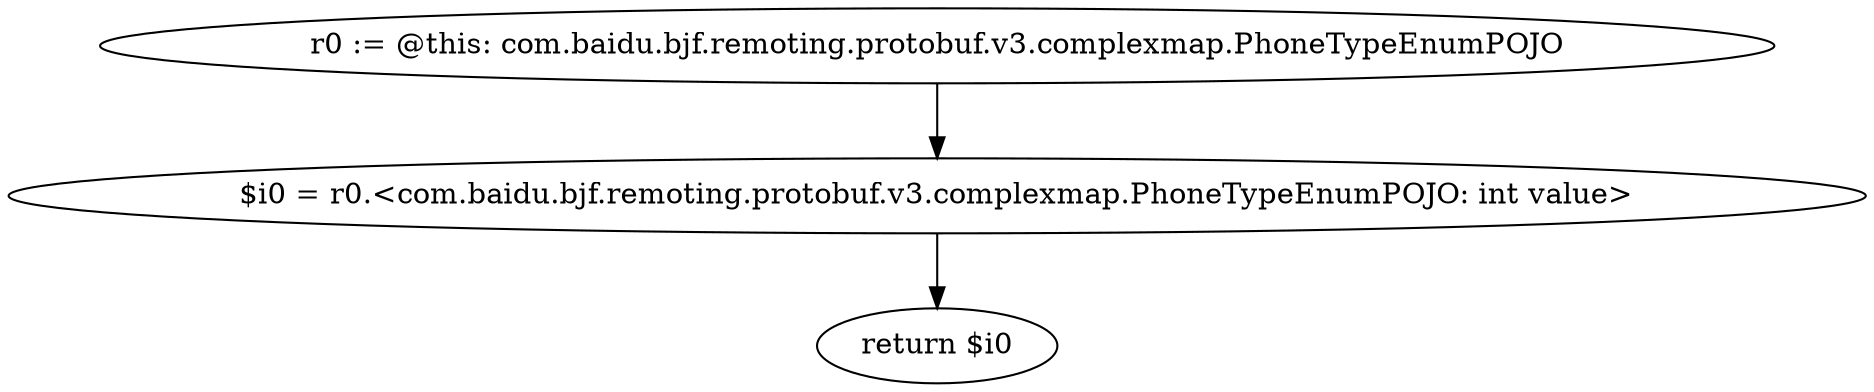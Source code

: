 digraph "unitGraph" {
    "r0 := @this: com.baidu.bjf.remoting.protobuf.v3.complexmap.PhoneTypeEnumPOJO"
    "$i0 = r0.<com.baidu.bjf.remoting.protobuf.v3.complexmap.PhoneTypeEnumPOJO: int value>"
    "return $i0"
    "r0 := @this: com.baidu.bjf.remoting.protobuf.v3.complexmap.PhoneTypeEnumPOJO"->"$i0 = r0.<com.baidu.bjf.remoting.protobuf.v3.complexmap.PhoneTypeEnumPOJO: int value>";
    "$i0 = r0.<com.baidu.bjf.remoting.protobuf.v3.complexmap.PhoneTypeEnumPOJO: int value>"->"return $i0";
}
